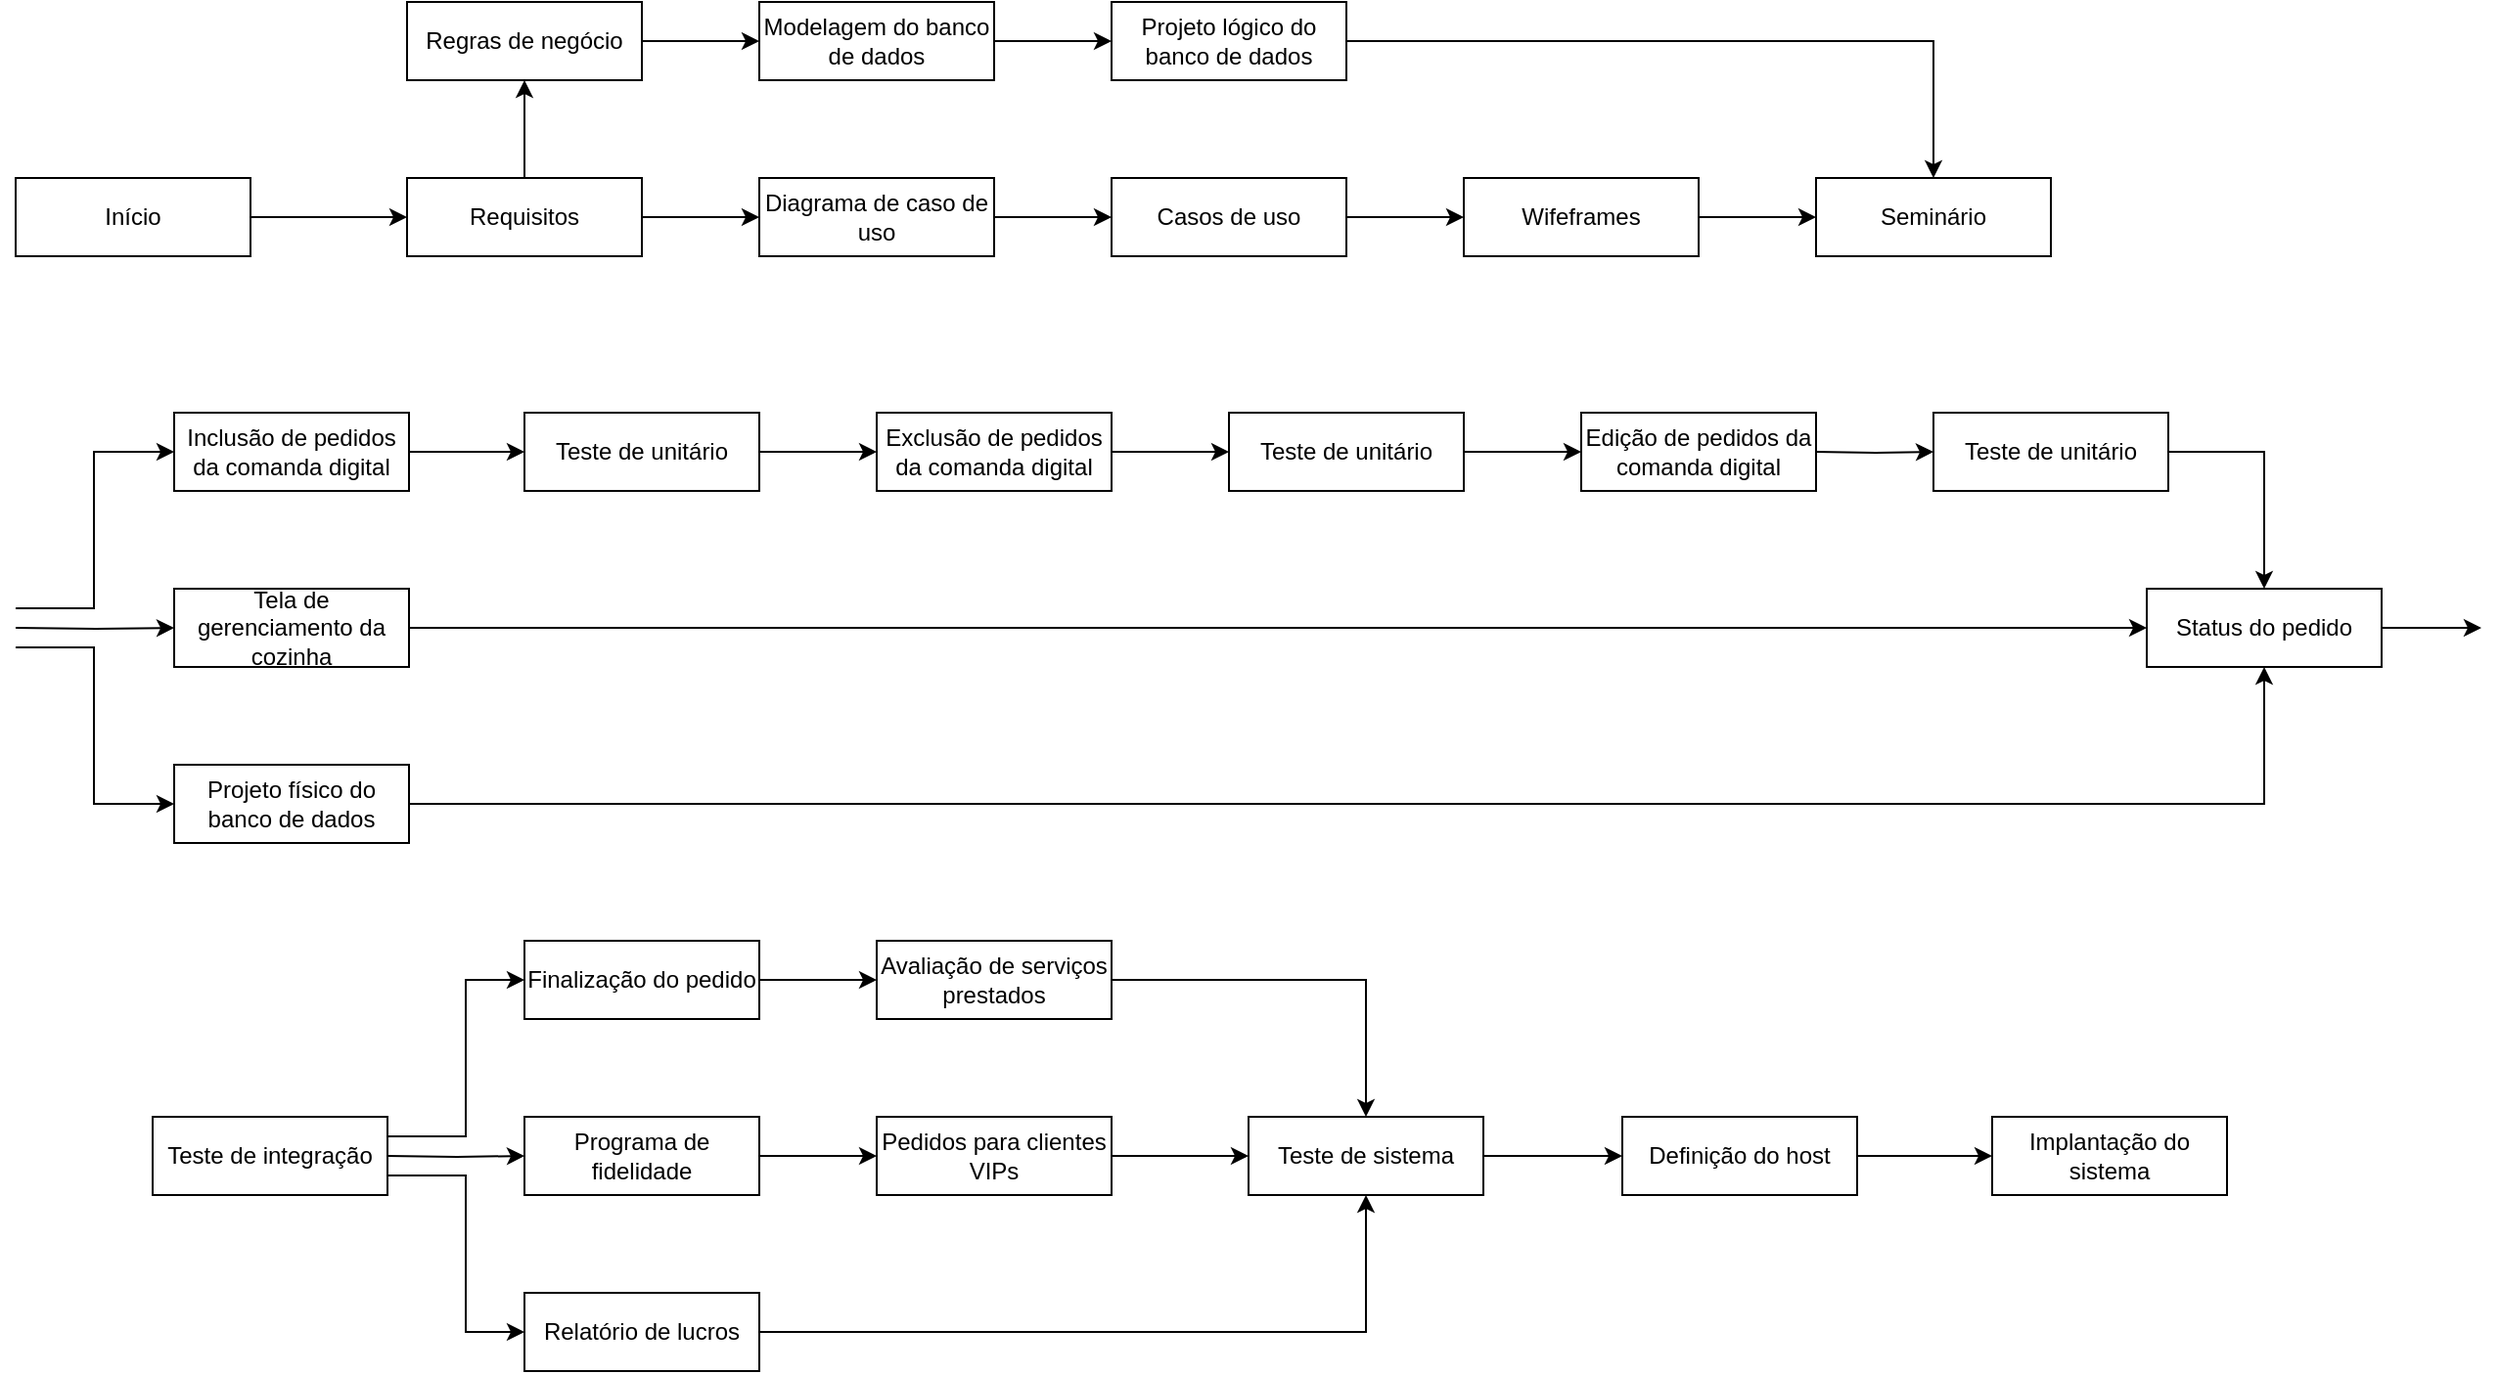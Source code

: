 <mxfile version="14.4.8" type="github" pages="2">
  <diagram id="0rYbWyMWJ96rx_BRSJQu" name="Page-1">
    <mxGraphModel dx="1374" dy="794" grid="1" gridSize="10" guides="1" tooltips="1" connect="1" arrows="1" fold="1" page="1" pageScale="1" pageWidth="827" pageHeight="1169" math="0" shadow="0">
      <root>
        <mxCell id="0" />
        <mxCell id="1" parent="0" />
        <mxCell id="MIa5Sn67d_xCS0-kCRzV-3" value="" style="edgeStyle=orthogonalEdgeStyle;rounded=0;orthogonalLoop=1;jettySize=auto;html=1;" edge="1" parent="1" source="MIa5Sn67d_xCS0-kCRzV-1" target="MIa5Sn67d_xCS0-kCRzV-2">
          <mxGeometry relative="1" as="geometry" />
        </mxCell>
        <mxCell id="MIa5Sn67d_xCS0-kCRzV-1" value="Início" style="rounded=0;whiteSpace=wrap;html=1;" vertex="1" parent="1">
          <mxGeometry x="20" y="160" width="120" height="40" as="geometry" />
        </mxCell>
        <mxCell id="MIa5Sn67d_xCS0-kCRzV-5" value="" style="edgeStyle=orthogonalEdgeStyle;rounded=0;orthogonalLoop=1;jettySize=auto;html=1;" edge="1" parent="1" source="MIa5Sn67d_xCS0-kCRzV-2" target="MIa5Sn67d_xCS0-kCRzV-4">
          <mxGeometry relative="1" as="geometry" />
        </mxCell>
        <mxCell id="MIa5Sn67d_xCS0-kCRzV-7" value="" style="edgeStyle=orthogonalEdgeStyle;rounded=0;orthogonalLoop=1;jettySize=auto;html=1;" edge="1" parent="1" source="MIa5Sn67d_xCS0-kCRzV-2" target="MIa5Sn67d_xCS0-kCRzV-6">
          <mxGeometry relative="1" as="geometry" />
        </mxCell>
        <mxCell id="MIa5Sn67d_xCS0-kCRzV-2" value="Requisitos" style="rounded=0;whiteSpace=wrap;html=1;" vertex="1" parent="1">
          <mxGeometry x="220" y="160" width="120" height="40" as="geometry" />
        </mxCell>
        <mxCell id="MIa5Sn67d_xCS0-kCRzV-52" value="" style="edgeStyle=orthogonalEdgeStyle;rounded=0;orthogonalLoop=1;jettySize=auto;html=1;" edge="1" parent="1" source="MIa5Sn67d_xCS0-kCRzV-4" target="MIa5Sn67d_xCS0-kCRzV-51">
          <mxGeometry relative="1" as="geometry" />
        </mxCell>
        <mxCell id="MIa5Sn67d_xCS0-kCRzV-4" value="Regras de negócio" style="rounded=0;whiteSpace=wrap;html=1;" vertex="1" parent="1">
          <mxGeometry x="220" y="70" width="120" height="40" as="geometry" />
        </mxCell>
        <mxCell id="MIa5Sn67d_xCS0-kCRzV-9" value="" style="edgeStyle=orthogonalEdgeStyle;rounded=0;orthogonalLoop=1;jettySize=auto;html=1;" edge="1" parent="1" source="MIa5Sn67d_xCS0-kCRzV-6" target="MIa5Sn67d_xCS0-kCRzV-8">
          <mxGeometry relative="1" as="geometry" />
        </mxCell>
        <mxCell id="MIa5Sn67d_xCS0-kCRzV-6" value="Diagrama de caso de uso" style="rounded=0;whiteSpace=wrap;html=1;" vertex="1" parent="1">
          <mxGeometry x="400" y="160" width="120" height="40" as="geometry" />
        </mxCell>
        <mxCell id="MIa5Sn67d_xCS0-kCRzV-11" value="" style="edgeStyle=orthogonalEdgeStyle;rounded=0;orthogonalLoop=1;jettySize=auto;html=1;" edge="1" parent="1" source="MIa5Sn67d_xCS0-kCRzV-8" target="MIa5Sn67d_xCS0-kCRzV-10">
          <mxGeometry relative="1" as="geometry" />
        </mxCell>
        <mxCell id="MIa5Sn67d_xCS0-kCRzV-8" value="Casos de uso" style="rounded=0;whiteSpace=wrap;html=1;" vertex="1" parent="1">
          <mxGeometry x="580" y="160" width="120" height="40" as="geometry" />
        </mxCell>
        <mxCell id="MIa5Sn67d_xCS0-kCRzV-13" value="" style="edgeStyle=orthogonalEdgeStyle;rounded=0;orthogonalLoop=1;jettySize=auto;html=1;" edge="1" parent="1" source="MIa5Sn67d_xCS0-kCRzV-10" target="MIa5Sn67d_xCS0-kCRzV-12">
          <mxGeometry relative="1" as="geometry" />
        </mxCell>
        <mxCell id="MIa5Sn67d_xCS0-kCRzV-10" value="Wifeframes" style="rounded=0;whiteSpace=wrap;html=1;" vertex="1" parent="1">
          <mxGeometry x="760" y="160" width="120" height="40" as="geometry" />
        </mxCell>
        <mxCell id="MIa5Sn67d_xCS0-kCRzV-26" value="" style="edgeStyle=orthogonalEdgeStyle;rounded=0;orthogonalLoop=1;jettySize=auto;html=1;entryX=0;entryY=0.5;entryDx=0;entryDy=0;" edge="1" parent="1" target="MIa5Sn67d_xCS0-kCRzV-25">
          <mxGeometry relative="1" as="geometry">
            <mxPoint x="20" y="380" as="sourcePoint" />
            <Array as="points">
              <mxPoint x="60" y="380" />
              <mxPoint x="60" y="300" />
            </Array>
          </mxGeometry>
        </mxCell>
        <mxCell id="MIa5Sn67d_xCS0-kCRzV-35" style="edgeStyle=orthogonalEdgeStyle;rounded=0;orthogonalLoop=1;jettySize=auto;html=1;exitX=1;exitY=0.5;exitDx=0;exitDy=0;entryX=0;entryY=0.5;entryDx=0;entryDy=0;" edge="1" parent="1" target="MIa5Sn67d_xCS0-kCRzV-33">
          <mxGeometry relative="1" as="geometry">
            <mxPoint x="20" y="390" as="sourcePoint" />
          </mxGeometry>
        </mxCell>
        <mxCell id="MIa5Sn67d_xCS0-kCRzV-57" value="" style="edgeStyle=orthogonalEdgeStyle;rounded=0;orthogonalLoop=1;jettySize=auto;html=1;entryX=0;entryY=0.5;entryDx=0;entryDy=0;" edge="1" parent="1" target="MIa5Sn67d_xCS0-kCRzV-56">
          <mxGeometry relative="1" as="geometry">
            <mxPoint x="20" y="400" as="sourcePoint" />
            <Array as="points">
              <mxPoint x="60" y="400" />
              <mxPoint x="60" y="480" />
            </Array>
          </mxGeometry>
        </mxCell>
        <mxCell id="MIa5Sn67d_xCS0-kCRzV-12" value="Seminário" style="rounded=0;whiteSpace=wrap;html=1;" vertex="1" parent="1">
          <mxGeometry x="940" y="160" width="120" height="40" as="geometry" />
        </mxCell>
        <mxCell id="MIa5Sn67d_xCS0-kCRzV-65" value="" style="edgeStyle=orthogonalEdgeStyle;rounded=0;orthogonalLoop=1;jettySize=auto;html=1;" edge="1" parent="1" source="MIa5Sn67d_xCS0-kCRzV-25" target="MIa5Sn67d_xCS0-kCRzV-64">
          <mxGeometry relative="1" as="geometry" />
        </mxCell>
        <mxCell id="MIa5Sn67d_xCS0-kCRzV-25" value="Inclusão de pedidos da comanda digital" style="rounded=0;whiteSpace=wrap;html=1;" vertex="1" parent="1">
          <mxGeometry x="101" y="280" width="120" height="40" as="geometry" />
        </mxCell>
        <mxCell id="MIa5Sn67d_xCS0-kCRzV-27" value="Exclusão de pedidos da comanda digital" style="rounded=0;whiteSpace=wrap;html=1;" vertex="1" parent="1">
          <mxGeometry x="460" y="280" width="120" height="40" as="geometry" />
        </mxCell>
        <mxCell id="MIa5Sn67d_xCS0-kCRzV-29" value="Edição de pedidos da comanda digital" style="rounded=0;whiteSpace=wrap;html=1;" vertex="1" parent="1">
          <mxGeometry x="820" y="280" width="120" height="40" as="geometry" />
        </mxCell>
        <mxCell id="MIa5Sn67d_xCS0-kCRzV-37" value="" style="edgeStyle=orthogonalEdgeStyle;rounded=0;orthogonalLoop=1;jettySize=auto;html=1;" edge="1" parent="1" source="MIa5Sn67d_xCS0-kCRzV-33" target="MIa5Sn67d_xCS0-kCRzV-36">
          <mxGeometry relative="1" as="geometry" />
        </mxCell>
        <mxCell id="MIa5Sn67d_xCS0-kCRzV-33" value="Tela de gerenciamento da cozinha" style="rounded=0;whiteSpace=wrap;html=1;" vertex="1" parent="1">
          <mxGeometry x="101" y="370" width="120" height="40" as="geometry" />
        </mxCell>
        <mxCell id="MIa5Sn67d_xCS0-kCRzV-40" value="" style="edgeStyle=orthogonalEdgeStyle;rounded=0;orthogonalLoop=1;jettySize=auto;html=1;entryX=0;entryY=0.5;entryDx=0;entryDy=0;" edge="1" parent="1" target="MIa5Sn67d_xCS0-kCRzV-39">
          <mxGeometry relative="1" as="geometry">
            <mxPoint x="210" y="650" as="sourcePoint" />
            <Array as="points">
              <mxPoint x="250" y="650" />
              <mxPoint x="250" y="570" />
            </Array>
          </mxGeometry>
        </mxCell>
        <mxCell id="MIa5Sn67d_xCS0-kCRzV-42" value="" style="edgeStyle=orthogonalEdgeStyle;rounded=0;orthogonalLoop=1;jettySize=auto;html=1;exitX=1;exitY=0.5;exitDx=0;exitDy=0;" edge="1" parent="1" target="MIa5Sn67d_xCS0-kCRzV-41">
          <mxGeometry relative="1" as="geometry">
            <mxPoint x="210" y="660" as="sourcePoint" />
          </mxGeometry>
        </mxCell>
        <mxCell id="MIa5Sn67d_xCS0-kCRzV-82" value="" style="edgeStyle=orthogonalEdgeStyle;rounded=0;orthogonalLoop=1;jettySize=auto;html=1;" edge="1" parent="1" source="MIa5Sn67d_xCS0-kCRzV-36">
          <mxGeometry relative="1" as="geometry">
            <mxPoint x="1280" y="390" as="targetPoint" />
          </mxGeometry>
        </mxCell>
        <mxCell id="MIa5Sn67d_xCS0-kCRzV-36" value="Status do pedido" style="rounded=0;whiteSpace=wrap;html=1;" vertex="1" parent="1">
          <mxGeometry x="1109" y="370" width="120" height="40" as="geometry" />
        </mxCell>
        <mxCell id="MIa5Sn67d_xCS0-kCRzV-50" value="" style="edgeStyle=orthogonalEdgeStyle;rounded=0;orthogonalLoop=1;jettySize=auto;html=1;" edge="1" parent="1" source="MIa5Sn67d_xCS0-kCRzV-39" target="MIa5Sn67d_xCS0-kCRzV-49">
          <mxGeometry relative="1" as="geometry" />
        </mxCell>
        <mxCell id="MIa5Sn67d_xCS0-kCRzV-39" value="Finalização do pedido" style="rounded=0;whiteSpace=wrap;html=1;" vertex="1" parent="1">
          <mxGeometry x="280" y="550" width="120" height="40" as="geometry" />
        </mxCell>
        <mxCell id="MIa5Sn67d_xCS0-kCRzV-44" value="" style="edgeStyle=orthogonalEdgeStyle;rounded=0;orthogonalLoop=1;jettySize=auto;html=1;" edge="1" parent="1" source="MIa5Sn67d_xCS0-kCRzV-41" target="MIa5Sn67d_xCS0-kCRzV-43">
          <mxGeometry relative="1" as="geometry" />
        </mxCell>
        <mxCell id="MIa5Sn67d_xCS0-kCRzV-41" value="Programa de fidelidade" style="rounded=0;whiteSpace=wrap;html=1;" vertex="1" parent="1">
          <mxGeometry x="280" y="640" width="120" height="40" as="geometry" />
        </mxCell>
        <mxCell id="MIa5Sn67d_xCS0-kCRzV-62" value="" style="edgeStyle=orthogonalEdgeStyle;rounded=0;orthogonalLoop=1;jettySize=auto;html=1;" edge="1" parent="1" source="MIa5Sn67d_xCS0-kCRzV-43" target="MIa5Sn67d_xCS0-kCRzV-61">
          <mxGeometry relative="1" as="geometry" />
        </mxCell>
        <mxCell id="MIa5Sn67d_xCS0-kCRzV-43" value="Pedidos para clientes VIPs" style="rounded=0;whiteSpace=wrap;html=1;" vertex="1" parent="1">
          <mxGeometry x="460" y="640" width="120" height="40" as="geometry" />
        </mxCell>
        <mxCell id="MIa5Sn67d_xCS0-kCRzV-60" style="edgeStyle=orthogonalEdgeStyle;rounded=0;orthogonalLoop=1;jettySize=auto;html=1;entryX=0.5;entryY=1;entryDx=0;entryDy=0;" edge="1" parent="1" source="MIa5Sn67d_xCS0-kCRzV-47" target="MIa5Sn67d_xCS0-kCRzV-61">
          <mxGeometry relative="1" as="geometry">
            <mxPoint x="700" y="750" as="targetPoint" />
          </mxGeometry>
        </mxCell>
        <mxCell id="MIa5Sn67d_xCS0-kCRzV-47" value="Relatório de lucros" style="rounded=0;whiteSpace=wrap;html=1;" vertex="1" parent="1">
          <mxGeometry x="280" y="730" width="120" height="40" as="geometry" />
        </mxCell>
        <mxCell id="MIa5Sn67d_xCS0-kCRzV-63" style="edgeStyle=orthogonalEdgeStyle;rounded=0;orthogonalLoop=1;jettySize=auto;html=1;" edge="1" parent="1" source="MIa5Sn67d_xCS0-kCRzV-49" target="MIa5Sn67d_xCS0-kCRzV-61">
          <mxGeometry relative="1" as="geometry" />
        </mxCell>
        <mxCell id="MIa5Sn67d_xCS0-kCRzV-49" value="Avaliação de serviços prestados" style="rounded=0;whiteSpace=wrap;html=1;" vertex="1" parent="1">
          <mxGeometry x="460" y="550" width="120" height="40" as="geometry" />
        </mxCell>
        <mxCell id="MIa5Sn67d_xCS0-kCRzV-54" value="" style="edgeStyle=orthogonalEdgeStyle;rounded=0;orthogonalLoop=1;jettySize=auto;html=1;" edge="1" parent="1" source="MIa5Sn67d_xCS0-kCRzV-51" target="MIa5Sn67d_xCS0-kCRzV-53">
          <mxGeometry relative="1" as="geometry" />
        </mxCell>
        <mxCell id="MIa5Sn67d_xCS0-kCRzV-51" value="Modelagem do banco de dados" style="rounded=0;whiteSpace=wrap;html=1;" vertex="1" parent="1">
          <mxGeometry x="400" y="70" width="120" height="40" as="geometry" />
        </mxCell>
        <mxCell id="MIa5Sn67d_xCS0-kCRzV-55" style="edgeStyle=orthogonalEdgeStyle;rounded=0;orthogonalLoop=1;jettySize=auto;html=1;entryX=0.5;entryY=0;entryDx=0;entryDy=0;" edge="1" parent="1" source="MIa5Sn67d_xCS0-kCRzV-53" target="MIa5Sn67d_xCS0-kCRzV-12">
          <mxGeometry relative="1" as="geometry" />
        </mxCell>
        <mxCell id="MIa5Sn67d_xCS0-kCRzV-53" value="Projeto lógico do banco de dados" style="rounded=0;whiteSpace=wrap;html=1;" vertex="1" parent="1">
          <mxGeometry x="580" y="70" width="120" height="40" as="geometry" />
        </mxCell>
        <mxCell id="MIa5Sn67d_xCS0-kCRzV-59" style="edgeStyle=orthogonalEdgeStyle;rounded=0;orthogonalLoop=1;jettySize=auto;html=1;entryX=0.5;entryY=1;entryDx=0;entryDy=0;" edge="1" parent="1" source="MIa5Sn67d_xCS0-kCRzV-56" target="MIa5Sn67d_xCS0-kCRzV-36">
          <mxGeometry relative="1" as="geometry" />
        </mxCell>
        <mxCell id="MIa5Sn67d_xCS0-kCRzV-56" value="Projeto físico do banco de dados" style="rounded=0;whiteSpace=wrap;html=1;" vertex="1" parent="1">
          <mxGeometry x="101" y="460" width="120" height="40" as="geometry" />
        </mxCell>
        <mxCell id="MIa5Sn67d_xCS0-kCRzV-70" value="" style="edgeStyle=orthogonalEdgeStyle;rounded=0;orthogonalLoop=1;jettySize=auto;html=1;" edge="1" parent="1" source="MIa5Sn67d_xCS0-kCRzV-61" target="MIa5Sn67d_xCS0-kCRzV-69">
          <mxGeometry relative="1" as="geometry" />
        </mxCell>
        <mxCell id="MIa5Sn67d_xCS0-kCRzV-61" value="Teste de sistema" style="rounded=0;whiteSpace=wrap;html=1;" vertex="1" parent="1">
          <mxGeometry x="650" y="640" width="120" height="40" as="geometry" />
        </mxCell>
        <mxCell id="MIa5Sn67d_xCS0-kCRzV-75" style="edgeStyle=orthogonalEdgeStyle;rounded=0;orthogonalLoop=1;jettySize=auto;html=1;entryX=0;entryY=0.5;entryDx=0;entryDy=0;" edge="1" parent="1" source="MIa5Sn67d_xCS0-kCRzV-64" target="MIa5Sn67d_xCS0-kCRzV-27">
          <mxGeometry relative="1" as="geometry" />
        </mxCell>
        <mxCell id="MIa5Sn67d_xCS0-kCRzV-64" value="Teste de unitário" style="rounded=0;whiteSpace=wrap;html=1;" vertex="1" parent="1">
          <mxGeometry x="280" y="280" width="120" height="40" as="geometry" />
        </mxCell>
        <mxCell id="MIa5Sn67d_xCS0-kCRzV-72" value="" style="edgeStyle=orthogonalEdgeStyle;rounded=0;orthogonalLoop=1;jettySize=auto;html=1;" edge="1" parent="1" source="MIa5Sn67d_xCS0-kCRzV-69" target="MIa5Sn67d_xCS0-kCRzV-71">
          <mxGeometry relative="1" as="geometry" />
        </mxCell>
        <mxCell id="MIa5Sn67d_xCS0-kCRzV-69" value="Definição do host" style="rounded=0;whiteSpace=wrap;html=1;" vertex="1" parent="1">
          <mxGeometry x="841" y="640" width="120" height="40" as="geometry" />
        </mxCell>
        <mxCell id="MIa5Sn67d_xCS0-kCRzV-71" value="Implantação do sistema" style="rounded=0;whiteSpace=wrap;html=1;" vertex="1" parent="1">
          <mxGeometry x="1030" y="640" width="120" height="40" as="geometry" />
        </mxCell>
        <mxCell id="MIa5Sn67d_xCS0-kCRzV-73" value="" style="edgeStyle=orthogonalEdgeStyle;rounded=0;orthogonalLoop=1;jettySize=auto;html=1;exitX=1;exitY=0.5;exitDx=0;exitDy=0;" edge="1" parent="1" target="MIa5Sn67d_xCS0-kCRzV-74" source="MIa5Sn67d_xCS0-kCRzV-27">
          <mxGeometry relative="1" as="geometry">
            <mxPoint x="610" y="300" as="sourcePoint" />
          </mxGeometry>
        </mxCell>
        <mxCell id="MIa5Sn67d_xCS0-kCRzV-76" style="edgeStyle=orthogonalEdgeStyle;rounded=0;orthogonalLoop=1;jettySize=auto;html=1;entryX=0;entryY=0.5;entryDx=0;entryDy=0;" edge="1" parent="1" source="MIa5Sn67d_xCS0-kCRzV-74" target="MIa5Sn67d_xCS0-kCRzV-29">
          <mxGeometry relative="1" as="geometry" />
        </mxCell>
        <mxCell id="MIa5Sn67d_xCS0-kCRzV-74" value="Teste de unitário" style="rounded=0;whiteSpace=wrap;html=1;" vertex="1" parent="1">
          <mxGeometry x="640" y="280" width="120" height="40" as="geometry" />
        </mxCell>
        <mxCell id="MIa5Sn67d_xCS0-kCRzV-77" value="" style="edgeStyle=orthogonalEdgeStyle;rounded=0;orthogonalLoop=1;jettySize=auto;html=1;" edge="1" parent="1" target="MIa5Sn67d_xCS0-kCRzV-78">
          <mxGeometry relative="1" as="geometry">
            <mxPoint x="940" y="300" as="sourcePoint" />
          </mxGeometry>
        </mxCell>
        <mxCell id="MIa5Sn67d_xCS0-kCRzV-79" style="edgeStyle=orthogonalEdgeStyle;rounded=0;orthogonalLoop=1;jettySize=auto;html=1;entryX=0.5;entryY=0;entryDx=0;entryDy=0;" edge="1" parent="1" source="MIa5Sn67d_xCS0-kCRzV-78" target="MIa5Sn67d_xCS0-kCRzV-36">
          <mxGeometry relative="1" as="geometry">
            <Array as="points">
              <mxPoint x="1169" y="300" />
            </Array>
          </mxGeometry>
        </mxCell>
        <mxCell id="MIa5Sn67d_xCS0-kCRzV-78" value="Teste de unitário" style="rounded=0;whiteSpace=wrap;html=1;" vertex="1" parent="1">
          <mxGeometry x="1000" y="280" width="120" height="40" as="geometry" />
        </mxCell>
        <mxCell id="MIa5Sn67d_xCS0-kCRzV-83" style="edgeStyle=orthogonalEdgeStyle;rounded=0;orthogonalLoop=1;jettySize=auto;html=1;exitX=1;exitY=0.75;exitDx=0;exitDy=0;entryX=0;entryY=0.5;entryDx=0;entryDy=0;" edge="1" parent="1" source="MIa5Sn67d_xCS0-kCRzV-81" target="MIa5Sn67d_xCS0-kCRzV-47">
          <mxGeometry relative="1" as="geometry">
            <Array as="points">
              <mxPoint x="250" y="670" />
              <mxPoint x="250" y="750" />
            </Array>
          </mxGeometry>
        </mxCell>
        <mxCell id="MIa5Sn67d_xCS0-kCRzV-81" value="Teste de integração" style="rounded=0;whiteSpace=wrap;html=1;" vertex="1" parent="1">
          <mxGeometry x="90" y="640" width="120" height="40" as="geometry" />
        </mxCell>
      </root>
    </mxGraphModel>
  </diagram>
  <diagram id="1AoWvpnZ5UX_gTgNOQz5" name="Page-2">
    <mxGraphModel dx="782" dy="469" grid="1" gridSize="10" guides="1" tooltips="1" connect="1" arrows="1" fold="1" page="1" pageScale="1" pageWidth="827" pageHeight="1169" math="0" shadow="0">
      <root>
        <mxCell id="LhBrieniG5nMcOggNepZ-0" />
        <mxCell id="LhBrieniG5nMcOggNepZ-1" parent="LhBrieniG5nMcOggNepZ-0" />
        <mxCell id="HGAQZBafIRYrkaxL3XiC-3" style="edgeStyle=orthogonalEdgeStyle;rounded=0;orthogonalLoop=1;jettySize=auto;html=1;exitX=0.75;exitY=1;exitDx=0;exitDy=0;entryX=0;entryY=0.5;entryDx=0;entryDy=0;" parent="LhBrieniG5nMcOggNepZ-1" source="HGAQZBafIRYrkaxL3XiC-4" target="HGAQZBafIRYrkaxL3XiC-11" edge="1">
          <mxGeometry relative="1" as="geometry">
            <Array as="points">
              <mxPoint x="90" y="300" />
              <mxPoint x="90" y="370" />
            </Array>
          </mxGeometry>
        </mxCell>
        <mxCell id="8DWckjGO-NJnt1gXmchd-3" style="edgeStyle=orthogonalEdgeStyle;rounded=0;orthogonalLoop=1;jettySize=auto;html=1;entryX=0;entryY=0.5;entryDx=0;entryDy=0;" edge="1" parent="LhBrieniG5nMcOggNepZ-1" source="HGAQZBafIRYrkaxL3XiC-4" target="8DWckjGO-NJnt1gXmchd-2">
          <mxGeometry relative="1" as="geometry" />
        </mxCell>
        <mxCell id="HGAQZBafIRYrkaxL3XiC-4" value="INICIO" style="rounded=0;whiteSpace=wrap;html=1;" parent="LhBrieniG5nMcOggNepZ-1" vertex="1">
          <mxGeometry x="40" y="260" width="100" height="40" as="geometry" />
        </mxCell>
        <mxCell id="HGAQZBafIRYrkaxL3XiC-17" style="edgeStyle=orthogonalEdgeStyle;rounded=0;orthogonalLoop=1;jettySize=auto;html=1;entryX=0;entryY=0.5;entryDx=0;entryDy=0;" parent="LhBrieniG5nMcOggNepZ-1" source="HGAQZBafIRYrkaxL3XiC-11" edge="1" target="8DWckjGO-NJnt1gXmchd-0">
          <mxGeometry relative="1" as="geometry">
            <mxPoint x="350" y="370" as="targetPoint" />
          </mxGeometry>
        </mxCell>
        <mxCell id="HGAQZBafIRYrkaxL3XiC-18" style="edgeStyle=orthogonalEdgeStyle;rounded=0;orthogonalLoop=1;jettySize=auto;html=1;" parent="LhBrieniG5nMcOggNepZ-1" source="HGAQZBafIRYrkaxL3XiC-11" edge="1">
          <mxGeometry relative="1" as="geometry">
            <mxPoint x="230" y="450" as="targetPoint" />
          </mxGeometry>
        </mxCell>
        <mxCell id="HGAQZBafIRYrkaxL3XiC-11" value="Codificação" style="rounded=0;whiteSpace=wrap;html=1;" parent="LhBrieniG5nMcOggNepZ-1" vertex="1">
          <mxGeometry x="180" y="350" width="100" height="40" as="geometry" />
        </mxCell>
        <mxCell id="HGAQZBafIRYrkaxL3XiC-16" value="Termino" style="rounded=0;whiteSpace=wrap;html=1;" parent="LhBrieniG5nMcOggNepZ-1" vertex="1">
          <mxGeometry x="660" y="280" width="100" height="40" as="geometry" />
        </mxCell>
        <mxCell id="HGAQZBafIRYrkaxL3XiC-20" style="edgeStyle=orthogonalEdgeStyle;rounded=0;orthogonalLoop=1;jettySize=auto;html=1;" parent="LhBrieniG5nMcOggNepZ-1" source="HGAQZBafIRYrkaxL3XiC-19" edge="1">
          <mxGeometry relative="1" as="geometry">
            <mxPoint x="330" y="470" as="targetPoint" />
          </mxGeometry>
        </mxCell>
        <mxCell id="HGAQZBafIRYrkaxL3XiC-19" value="Banco de dados" style="rounded=0;whiteSpace=wrap;html=1;" parent="LhBrieniG5nMcOggNepZ-1" vertex="1">
          <mxGeometry x="180" y="450" width="100" height="40" as="geometry" />
        </mxCell>
        <mxCell id="HGAQZBafIRYrkaxL3XiC-22" style="edgeStyle=orthogonalEdgeStyle;rounded=0;orthogonalLoop=1;jettySize=auto;html=1;" parent="LhBrieniG5nMcOggNepZ-1" source="HGAQZBafIRYrkaxL3XiC-21" edge="1">
          <mxGeometry relative="1" as="geometry">
            <mxPoint x="380" y="540" as="targetPoint" />
          </mxGeometry>
        </mxCell>
        <mxCell id="HGAQZBafIRYrkaxL3XiC-24" style="edgeStyle=orthogonalEdgeStyle;rounded=0;orthogonalLoop=1;jettySize=auto;html=1;entryX=0;entryY=0.5;entryDx=0;entryDy=0;" parent="LhBrieniG5nMcOggNepZ-1" source="HGAQZBafIRYrkaxL3XiC-21" target="HGAQZBafIRYrkaxL3XiC-26" edge="1">
          <mxGeometry relative="1" as="geometry">
            <mxPoint x="470" y="470" as="targetPoint" />
          </mxGeometry>
        </mxCell>
        <mxCell id="HGAQZBafIRYrkaxL3XiC-21" value="Modelagem" style="rounded=0;whiteSpace=wrap;html=1;" parent="LhBrieniG5nMcOggNepZ-1" vertex="1">
          <mxGeometry x="330" y="450" width="100" height="40" as="geometry" />
        </mxCell>
        <mxCell id="HGAQZBafIRYrkaxL3XiC-27" style="edgeStyle=orthogonalEdgeStyle;rounded=0;orthogonalLoop=1;jettySize=auto;html=1;entryX=0.5;entryY=1;entryDx=0;entryDy=0;" parent="LhBrieniG5nMcOggNepZ-1" source="HGAQZBafIRYrkaxL3XiC-23" target="HGAQZBafIRYrkaxL3XiC-26" edge="1">
          <mxGeometry relative="1" as="geometry" />
        </mxCell>
        <mxCell id="HGAQZBafIRYrkaxL3XiC-23" value="Projeto logico" style="rounded=0;whiteSpace=wrap;html=1;" parent="LhBrieniG5nMcOggNepZ-1" vertex="1">
          <mxGeometry x="330" y="545" width="100" height="40" as="geometry" />
        </mxCell>
        <mxCell id="8DWckjGO-NJnt1gXmchd-1" style="edgeStyle=orthogonalEdgeStyle;rounded=0;orthogonalLoop=1;jettySize=auto;html=1;entryX=0.5;entryY=1;entryDx=0;entryDy=0;" edge="1" parent="LhBrieniG5nMcOggNepZ-1" source="HGAQZBafIRYrkaxL3XiC-26" target="HGAQZBafIRYrkaxL3XiC-29">
          <mxGeometry relative="1" as="geometry" />
        </mxCell>
        <mxCell id="HGAQZBafIRYrkaxL3XiC-26" value="Projeto Fisico" style="rounded=0;whiteSpace=wrap;html=1;" parent="LhBrieniG5nMcOggNepZ-1" vertex="1">
          <mxGeometry x="510" y="450" width="100" height="40" as="geometry" />
        </mxCell>
        <mxCell id="HGAQZBafIRYrkaxL3XiC-31" style="edgeStyle=orthogonalEdgeStyle;rounded=0;orthogonalLoop=1;jettySize=auto;html=1;entryX=0;entryY=0.5;entryDx=0;entryDy=0;exitX=1;exitY=0.5;exitDx=0;exitDy=0;" parent="LhBrieniG5nMcOggNepZ-1" source="8DWckjGO-NJnt1gXmchd-0" target="HGAQZBafIRYrkaxL3XiC-29" edge="1">
          <mxGeometry relative="1" as="geometry">
            <mxPoint x="450" y="370" as="sourcePoint" />
          </mxGeometry>
        </mxCell>
        <mxCell id="HGAQZBafIRYrkaxL3XiC-29" value="Modelagem" style="rounded=0;whiteSpace=wrap;html=1;" parent="LhBrieniG5nMcOggNepZ-1" vertex="1">
          <mxGeometry x="510" y="350" width="100" height="40" as="geometry" />
        </mxCell>
        <mxCell id="8DWckjGO-NJnt1gXmchd-0" value="Front-End" style="rounded=0;whiteSpace=wrap;html=1;" vertex="1" parent="LhBrieniG5nMcOggNepZ-1">
          <mxGeometry x="330" y="350" width="100" height="40" as="geometry" />
        </mxCell>
        <mxCell id="8DWckjGO-NJnt1gXmchd-5" style="edgeStyle=orthogonalEdgeStyle;rounded=0;orthogonalLoop=1;jettySize=auto;html=1;" edge="1" parent="LhBrieniG5nMcOggNepZ-1" source="8DWckjGO-NJnt1gXmchd-2">
          <mxGeometry relative="1" as="geometry">
            <mxPoint x="330" y="280" as="targetPoint" />
          </mxGeometry>
        </mxCell>
        <mxCell id="8DWckjGO-NJnt1gXmchd-2" value="Regra de Negocio" style="rounded=0;whiteSpace=wrap;html=1;" vertex="1" parent="LhBrieniG5nMcOggNepZ-1">
          <mxGeometry x="180" y="260" width="100" height="40" as="geometry" />
        </mxCell>
        <mxCell id="8DWckjGO-NJnt1gXmchd-8" style="edgeStyle=orthogonalEdgeStyle;rounded=0;orthogonalLoop=1;jettySize=auto;html=1;entryX=0.5;entryY=0;entryDx=0;entryDy=0;" edge="1" parent="LhBrieniG5nMcOggNepZ-1" source="8DWckjGO-NJnt1gXmchd-7" target="8DWckjGO-NJnt1gXmchd-0">
          <mxGeometry relative="1" as="geometry" />
        </mxCell>
        <mxCell id="8DWckjGO-NJnt1gXmchd-7" value="Wireframes" style="rounded=0;whiteSpace=wrap;html=1;" vertex="1" parent="LhBrieniG5nMcOggNepZ-1">
          <mxGeometry x="330" y="260" width="100" height="40" as="geometry" />
        </mxCell>
      </root>
    </mxGraphModel>
  </diagram>
</mxfile>
